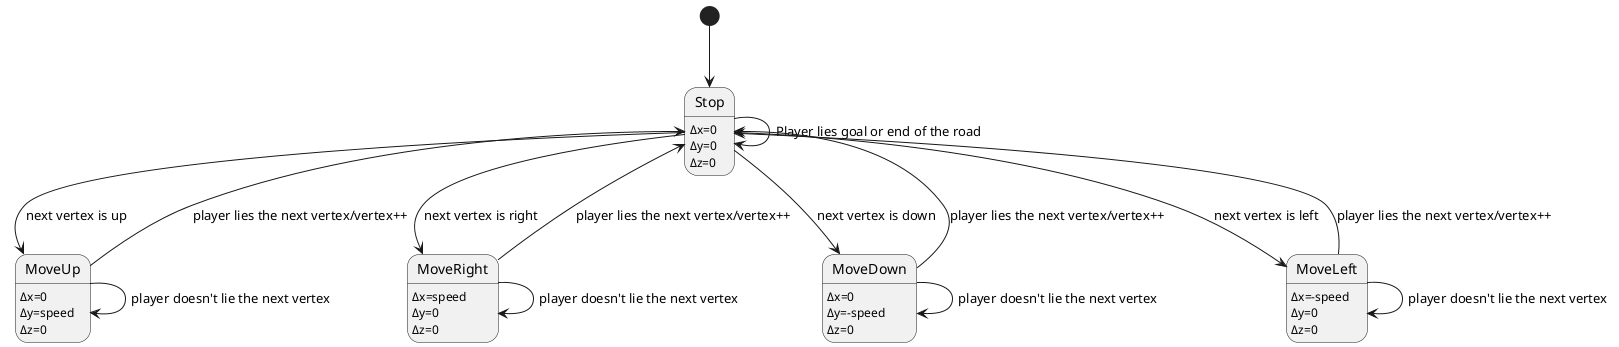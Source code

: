 It's an extended finite-state machine.
A extensible solution is using Pattern Matching.

@startuml

[*] --> Stop

Stop --> Stop: Player lies goal or end of the road
Stop : Δx=0
Stop : Δy=0
Stop : Δz=0

Stop --> MoveUp: next vertex is up
MoveUp : Δx=0
MoveUp : Δy=speed
MoveUp : Δz=0
MoveUp --> Stop: player lies the next vertex/vertex++
MoveUp --> MoveUp: player doesn't lie the next vertex

Stop --> MoveRight: next vertex is right
MoveRight : Δx=speed
MoveRight : Δy=0
MoveRight : Δz=0
MoveRight --> Stop: player lies the next vertex/vertex++
MoveRight --> MoveRight: player doesn't lie the next vertex

Stop --> MoveDown: next vertex is down
MoveDown : Δx=0
MoveDown : Δy=-speed
MoveDown : Δz=0
MoveDown --> Stop: player lies the next vertex/vertex++
MoveDown --> MoveDown: player doesn't lie the next vertex

Stop --> MoveLeft: next vertex is left
MoveLeft : Δx=-speed
MoveLeft : Δy=0
MoveLeft : Δz=0
MoveLeft --> Stop: player lies the next vertex/vertex++
MoveLeft --> MoveLeft: player doesn't lie the next vertex


@enduml
